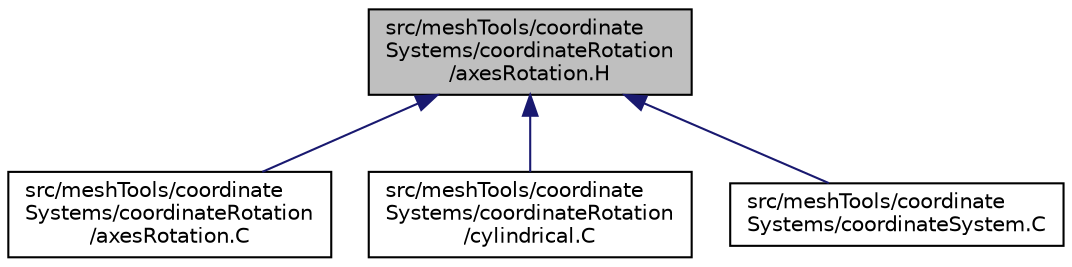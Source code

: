 digraph "src/meshTools/coordinateSystems/coordinateRotation/axesRotation.H"
{
  bgcolor="transparent";
  edge [fontname="Helvetica",fontsize="10",labelfontname="Helvetica",labelfontsize="10"];
  node [fontname="Helvetica",fontsize="10",shape=record];
  Node1 [label="src/meshTools/coordinate\lSystems/coordinateRotation\l/axesRotation.H",height=0.2,width=0.4,color="black", fillcolor="grey75", style="filled", fontcolor="black"];
  Node1 -> Node2 [dir="back",color="midnightblue",fontsize="10",style="solid",fontname="Helvetica"];
  Node2 [label="src/meshTools/coordinate\lSystems/coordinateRotation\l/axesRotation.C",height=0.2,width=0.4,color="black",URL="$a07368.html"];
  Node1 -> Node3 [dir="back",color="midnightblue",fontsize="10",style="solid",fontname="Helvetica"];
  Node3 [label="src/meshTools/coordinate\lSystems/coordinateRotation\l/cylindrical.C",height=0.2,width=0.4,color="black",URL="$a07373.html"];
  Node1 -> Node4 [dir="back",color="midnightblue",fontsize="10",style="solid",fontname="Helvetica"];
  Node4 [label="src/meshTools/coordinate\lSystems/coordinateSystem.C",height=0.2,width=0.4,color="black",URL="$a07379.html"];
}
